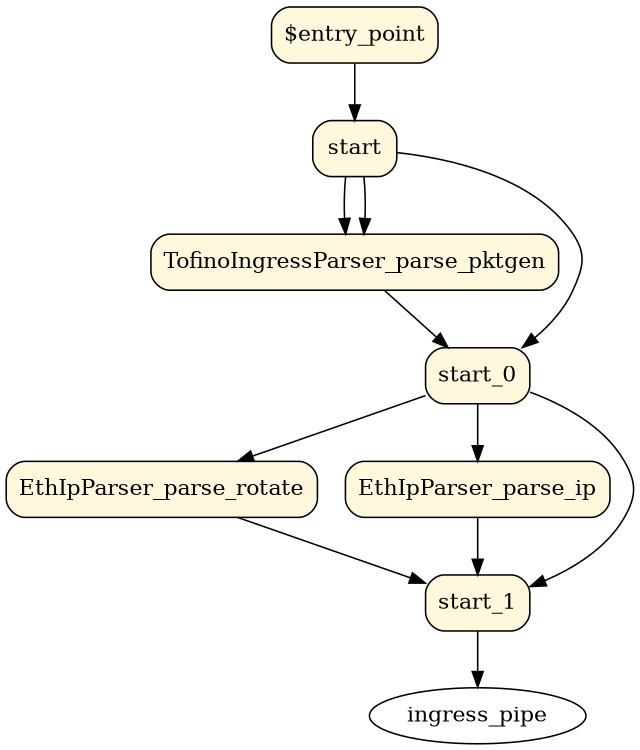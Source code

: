 digraph parser {
size="8,5"
State0x115d8240 [shape=record, style="filled,rounded", fillcolor=cornsilk, label="{\$entry_point}"];
State0x115eed80 [shape=record, style="filled,rounded", fillcolor=cornsilk, label="{start}"];
State0x115d8000 [shape=record, style="filled,rounded", fillcolor=cornsilk, label="{TofinoIngressParser_parse_pktgen}"];
State0x115eeb40 [shape=record, style="filled,rounded", fillcolor=cornsilk, label="{start_0}"];
State0xd07dd80 [shape=record, style="filled,rounded", fillcolor=cornsilk, label="{EthIpParser_parse_rotate}"];
State0x115ee480 [shape=record, style="filled,rounded", fillcolor=cornsilk, label="{EthIpParser_parse_ip}"];
State0xcdd5d80 [shape=record, style="filled,rounded", fillcolor=cornsilk, label="{start_1}"];
State0x115d8240 -> State0x115eed80 [  ]
State0x115eed80 -> State0x115d8000 [  ]
State0x115eed80 -> State0x115d8000 [  ]
State0x115eed80 -> State0x115eeb40 [  ]
State0x115d8000 -> State0x115eeb40 [  ]
State0x115eeb40 -> State0xd07dd80 [  ]
State0x115eeb40 -> State0x115ee480 [  ]
State0x115eeb40 -> State0xcdd5d80 [  ]
State0xd07dd80 -> State0xcdd5d80 [  ]
State0x115ee480 -> State0xcdd5d80 [  ]
State0xcdd5d80 -> ingress_pipe [  ]
}
